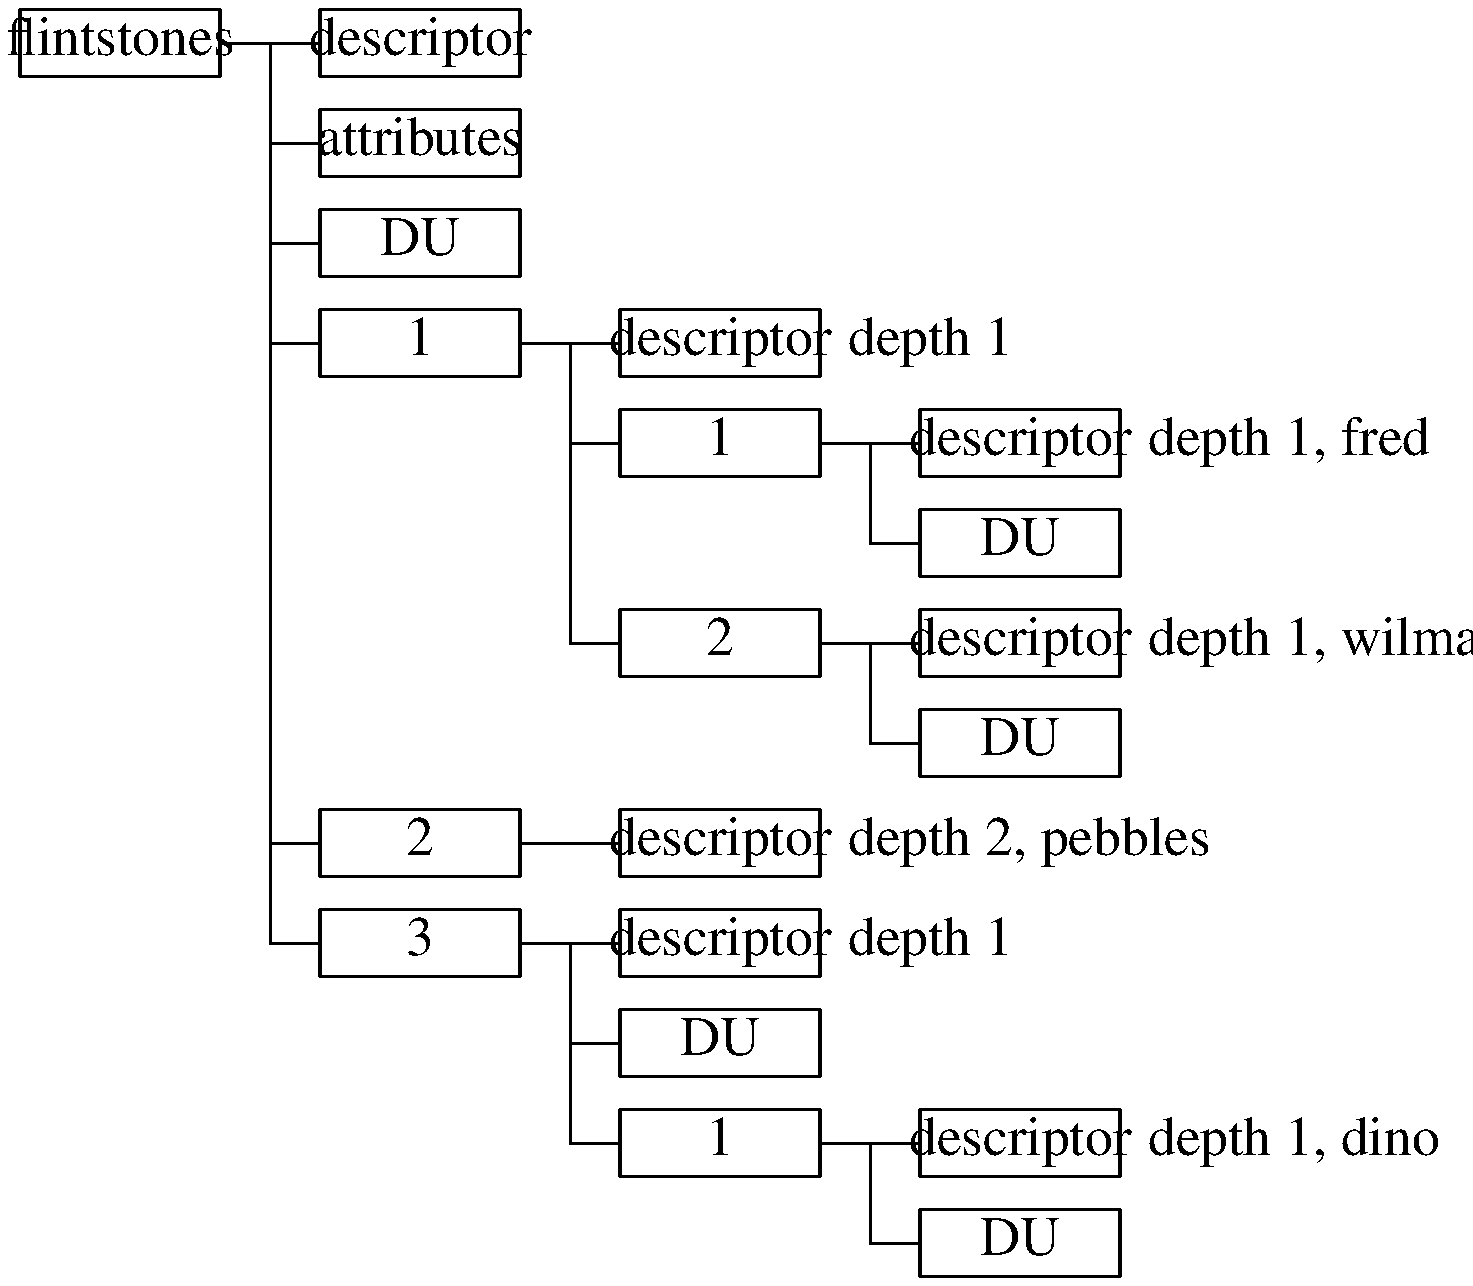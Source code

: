 .PS 5.5i
.ps 20
boxht	=	boxht/2
lineht	=	3*lineht/4
linewid	=	3*linewid/4
## figure 8
## EXAMPLE: THE ALTERNATE FILESYSTEM APPROACH (cont.)
B2:	box "flintstones"
B2a:	box "descriptor" with .w at (B2.e.x+linewid, B2.e.y)
B2b:	box "attributes" with .w at (B2.e.x+linewid, B2.e.y-lineht)
B2c:	box "DU" with .w at (B2.e.x+linewid, B2.e.y-2*lineht)
##
B3:	box "1" with .w at (B2.e.x+linewid, B2.e.y-3*lineht)
B3a:	box "descriptor" with .w at (B3.e.x+linewid, B3.e.y)
	move to B3a.e; "\ \ depth 1" ljust
##
B4:	box "1" with .w at (B3.e.x+linewid, B3.e.y-lineht)
B4a:	box "descriptor" with .w at (B4.e.x+linewid, B4.e.y)
	move to B4a.e; "\ \ depth 1, fred" ljust
B4b:	box "DU" with .w at (B4.e.x+linewid, B4.e.y-lineht)
B5:	box "2" with .w at (B3.e.x+linewid, B4.e.y-2*lineht)
B5a:	box "descriptor" with .w at (B5.e.x+linewid, B5.e.y)
	move to B5a.e; "\ \ depth 1, wilma" ljust
B5b:	box "DU" with .w at (B5.e.x+linewid, B5.e.y-lineht)
##
B6:	box "2" with .w at (B2.e.x+linewid, B4.e.y-4*lineht)
B6a:	box "descriptor" with .w at (B6.e.x+linewid, B6.e.y)
	move to B6a.e; "\ \ depth 2, pebbles" ljust
##
B7:	box "3" with .w at (B2.e.x+linewid, B4.e.y-5*lineht)
B7a:	box "descriptor" with .w at (B7.e.x+linewid, B7.e.y)
	move to B7a.e; "\ \ depth 1" ljust
B7b:	box "DU" with .w at (B7.e.x+linewid, B7.e.y-lineht)
##
B8:	box "1" with .w at (B7.e.x+linewid, B7.e.y-2*lineht)
B8a:	box "descriptor" with .w at (B8.e.x+linewid, B8.e.y)
	move to B8a.e; "\ \ depth 1, dino" ljust
B8b:	box "DU" with .w at (B8.e.x+linewid, B8.e.y-lineht)
##
	line from ((B2.e.x+B2a.w.x)/2, B2.e.y) to ((B2.e.x+B2a.w.x)/2, B7.w.y)
	line from B2.e to ((B2.e.x+B2a.w.x)/2, B2.e.y)
	line from ((B2.e.x+B2a.w.x)/2, B2a.w.y) to B2a.w
	line from ((B2.e.x+B2a.w.x)/2, B2b.w.y) to B2b.w
	line from ((B2.e.x+B2a.w.x)/2, B2c.w.y) to B2c.w
	line from ((B2.e.x+B2a.w.x)/2, B3.w.y) to B3.w
	line from ((B2.e.x+B2a.w.x)/2, B6.w.y) to B6.w
	line from ((B2.e.x+B2a.w.x)/2, B7.w.y) to B7.w
##
	line from ((B3.e.x+B3a.w.x)/2, B3.e.y) to ((B3.e.x+B3a.w.x)/2, B5.w.y)
	line from B3.e to ((B3.e.x+B3a.w.x)/2, B3.e.y)
	line from ((B3.e.x+B3a.w.x)/2, B3a.e.y) to B3a.w
	line from ((B3.e.x+B3a.w.x)/2, B4.e.y) to B4.w
	line from ((B3.e.x+B3a.w.x)/2, B5.e.y) to B5.w
##
	line from ((B4.e.x+B4a.w.x)/2, B4.e.y) to ((B4.e.x+B4a.w.x)/2, B4b.w.y)
	line from B4.e to ((B4.e.x+B4a.w.x)/2, B4.e.y)
	line from ((B4.e.x+B4a.w.x)/2, B4a.e.y) to B4a.w
	line from ((B4.e.x+B4a.w.x)/2, B4b.w.y) to B4b.w
##
	line from ((B5.e.x+B5a.w.x)/2, B5.e.y) to ((B5.e.x+B5a.w.x)/2, B5b.w.y)
	line from B5.e to ((B5.e.x+B5a.w.x)/2, B5.e.y)
	line from ((B5.e.x+B5a.w.x)/2, B5a.e.y) to B5a.w
	line from ((B5.e.x+B5a.w.x)/2, B5b.w.y) to B5b.w
##
	line from B6.e to B6a.w
##
	line from ((B7.e.x+B7a.w.x)/2, B7.e.y) to ((B7.e.x+B7a.w.x)/2, B8.w.y)
	line from B7.e to ((B7.e.x+B7a.w.x)/2, B7.e.y)
	line from ((B7.e.x+B7a.w.x)/2, B7a.w.y) to B7a.w
	line from ((B7.e.x+B7a.w.x)/2, B7b.w.y) to B7b.w
	line from ((B7.e.x+B7a.w.x)/2, B8.w.y) to B8.w

##
	line from ((B8.e.x+B8a.w.x)/2, B8.e.y) to ((B8.e.x+B8a.w.x)/2, B8b.w.y)
	line from B8.e to ((B8.e.x+B8a.w.x)/2, B8.e.y)
	line from ((B8.e.x+B8a.w.x)/2, B8a.e.y) to B8a.w
	line from ((B8.e.x+B8a.w.x)/2, B8b.w.y) to B8b.w
##
.PE
